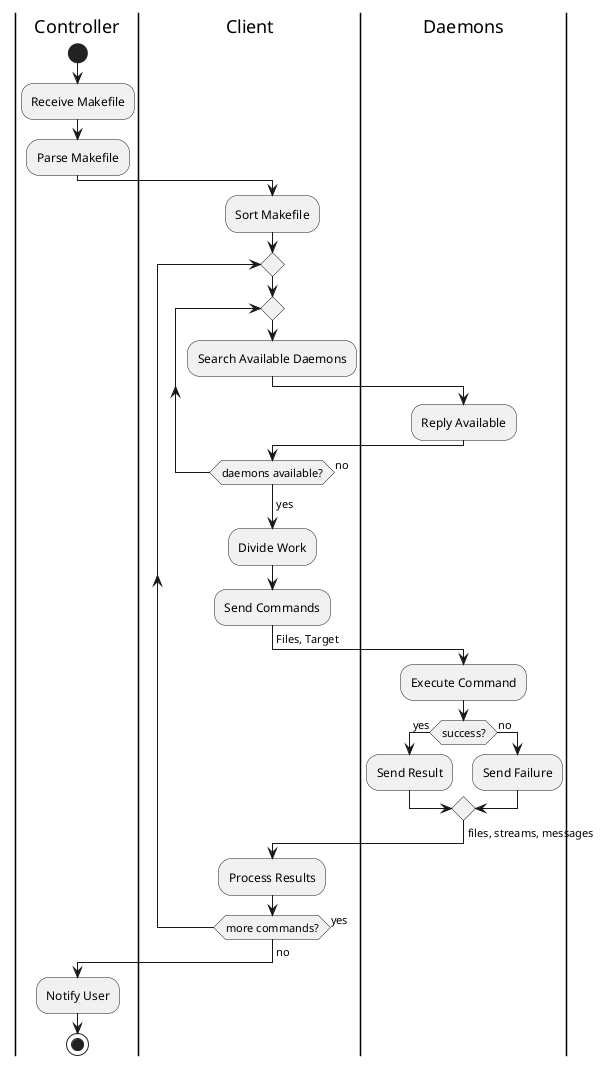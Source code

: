 @startuml
|Controller|
start
:Receive Makefile;
:Parse Makefile;
|Client|
:Sort Makefile;
repeat
	repeat
		:Search Available Daemons;
		|Daemons|
		:Reply Available;
		|Client|
	repeat while(daemons available?) is (no)
	->yes;
	:Divide Work;
	:Send Commands;
	->Files, Target;
	|Daemons|
	:Execute Command;
	if (success?) then (yes)
		:Send Result;
	else (no)
		:Send Failure;
	endif
	->files, streams, messages;
	|Client|
	:Process Results;
repeat while(more commands?) is (yes)
->no;
|Controller|
:Notify User;
stop
@enduml